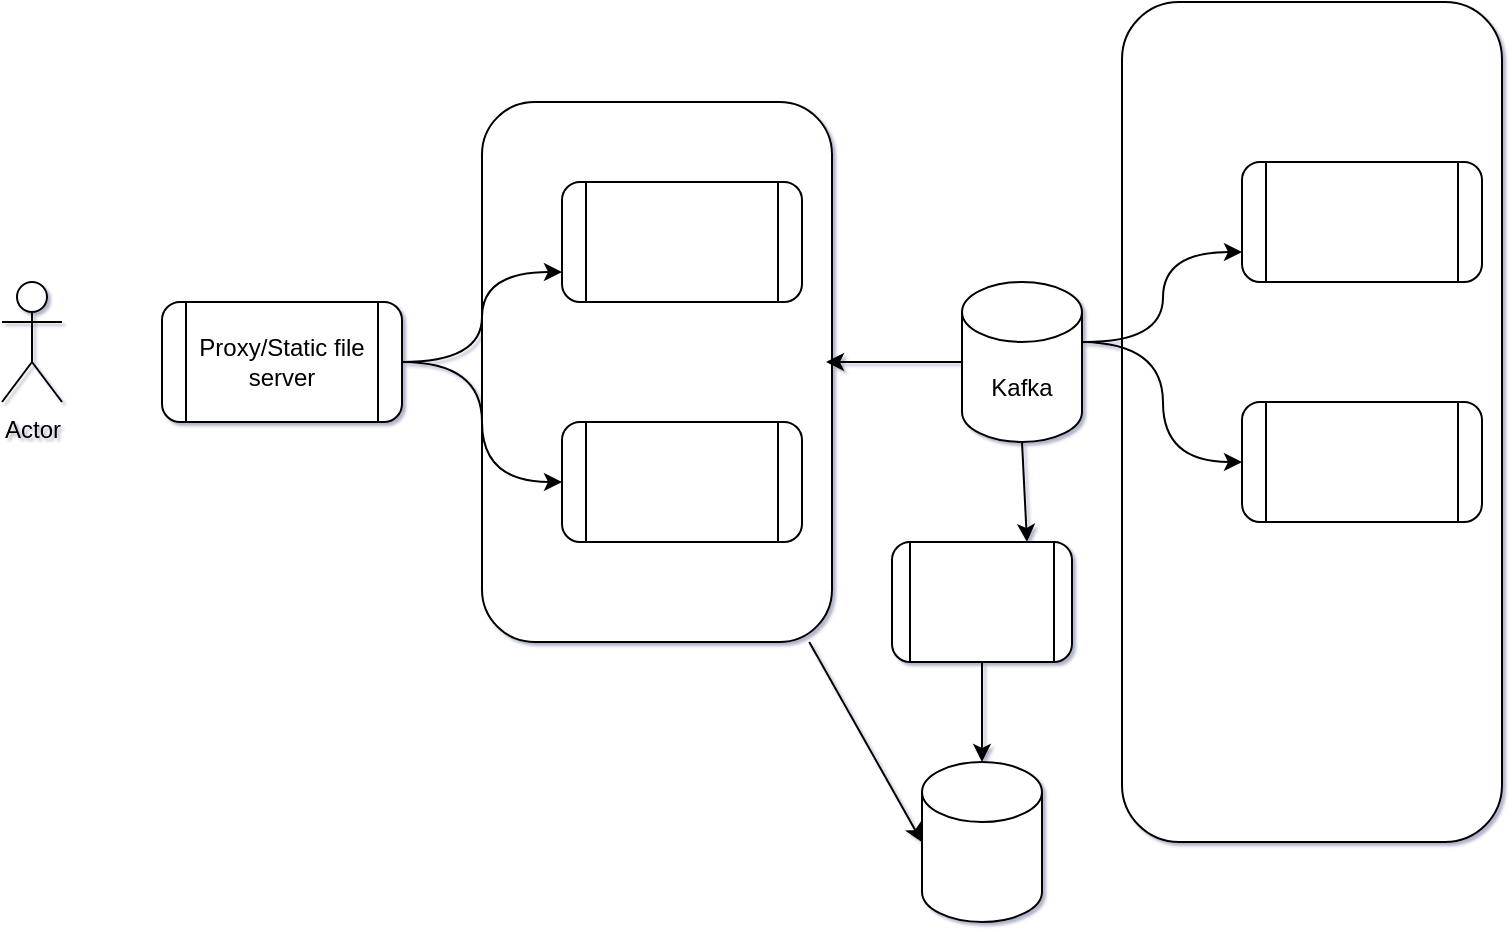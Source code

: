 <mxfile version="15.8.3" type="github"><diagram id="0zKXwxX7eysMA0fNYmT8" name="Page-1"><mxGraphModel dx="1038" dy="556" grid="1" gridSize="10" guides="1" tooltips="1" connect="1" arrows="1" fold="1" page="1" pageScale="1" pageWidth="827" pageHeight="1169" background="none" math="0" shadow="1"><root><mxCell id="0"/><mxCell id="1" parent="0"/><mxCell id="SyNOfY-zMiAGdf4hjpCS-17" style="edgeStyle=none;orthogonalLoop=1;jettySize=auto;html=1;entryX=0;entryY=0.5;entryDx=0;entryDy=0;entryPerimeter=0;curved=1;" parent="1" source="SyNOfY-zMiAGdf4hjpCS-7" target="SyNOfY-zMiAGdf4hjpCS-16" edge="1"><mxGeometry relative="1" as="geometry"><mxPoint x="520" y="510" as="targetPoint"/></mxGeometry></mxCell><mxCell id="SyNOfY-zMiAGdf4hjpCS-7" value="" style="whiteSpace=wrap;html=1;rounded=1;" parent="1" vertex="1"><mxGeometry x="320" y="130" width="175" height="270" as="geometry"/></mxCell><mxCell id="SyNOfY-zMiAGdf4hjpCS-1" value="Actor" style="shape=umlActor;verticalLabelPosition=bottom;verticalAlign=top;html=1;outlineConnect=0;rounded=1;" parent="1" vertex="1"><mxGeometry x="80" y="220" width="30" height="60" as="geometry"/></mxCell><mxCell id="SyNOfY-zMiAGdf4hjpCS-5" style="edgeStyle=orthogonalEdgeStyle;orthogonalLoop=1;jettySize=auto;html=1;entryX=0;entryY=0.75;entryDx=0;entryDy=0;exitX=1;exitY=0.5;exitDx=0;exitDy=0;curved=1;" parent="1" source="SyNOfY-zMiAGdf4hjpCS-2" target="SyNOfY-zMiAGdf4hjpCS-3" edge="1"><mxGeometry relative="1" as="geometry"/></mxCell><mxCell id="SyNOfY-zMiAGdf4hjpCS-6" style="edgeStyle=orthogonalEdgeStyle;orthogonalLoop=1;jettySize=auto;html=1;exitX=1;exitY=0.5;exitDx=0;exitDy=0;entryX=0;entryY=0.5;entryDx=0;entryDy=0;curved=1;" parent="1" source="SyNOfY-zMiAGdf4hjpCS-2" target="SyNOfY-zMiAGdf4hjpCS-4" edge="1"><mxGeometry relative="1" as="geometry"/></mxCell><mxCell id="SyNOfY-zMiAGdf4hjpCS-2" value="Proxy/Static file server" style="shape=process;whiteSpace=wrap;html=1;backgroundOutline=1;rounded=1;" parent="1" vertex="1"><mxGeometry x="160" y="230" width="120" height="60" as="geometry"/></mxCell><mxCell id="SyNOfY-zMiAGdf4hjpCS-3" value="" style="shape=process;whiteSpace=wrap;html=1;backgroundOutline=1;rounded=1;" parent="1" vertex="1"><mxGeometry x="360" y="170" width="120" height="60" as="geometry"/></mxCell><mxCell id="SyNOfY-zMiAGdf4hjpCS-4" value="" style="shape=process;whiteSpace=wrap;html=1;backgroundOutline=1;rounded=1;" parent="1" vertex="1"><mxGeometry x="360" y="290" width="120" height="60" as="geometry"/></mxCell><mxCell id="SyNOfY-zMiAGdf4hjpCS-15" value="" style="edgeStyle=none;orthogonalLoop=1;jettySize=auto;html=1;curved=1;" parent="1" source="SyNOfY-zMiAGdf4hjpCS-9" edge="1"><mxGeometry relative="1" as="geometry"><mxPoint x="492" y="260" as="targetPoint"/></mxGeometry></mxCell><mxCell id="SyNOfY-zMiAGdf4hjpCS-19" style="edgeStyle=none;orthogonalLoop=1;jettySize=auto;html=1;exitX=0.5;exitY=1;exitDx=0;exitDy=0;exitPerimeter=0;entryX=0.75;entryY=0;entryDx=0;entryDy=0;curved=1;" parent="1" source="SyNOfY-zMiAGdf4hjpCS-9" target="SyNOfY-zMiAGdf4hjpCS-18" edge="1"><mxGeometry relative="1" as="geometry"/></mxCell><mxCell id="SyNOfY-zMiAGdf4hjpCS-9" value="Kafka" style="shape=cylinder3;whiteSpace=wrap;html=1;boundedLbl=1;backgroundOutline=1;size=15;rounded=1;" parent="1" vertex="1"><mxGeometry x="560" y="220" width="60" height="80" as="geometry"/></mxCell><mxCell id="SyNOfY-zMiAGdf4hjpCS-10" value="" style="whiteSpace=wrap;html=1;rounded=1;" parent="1" vertex="1"><mxGeometry x="640" y="80" width="190" height="420" as="geometry"/></mxCell><mxCell id="SyNOfY-zMiAGdf4hjpCS-11" style="edgeStyle=orthogonalEdgeStyle;orthogonalLoop=1;jettySize=auto;html=1;entryX=0;entryY=0.75;entryDx=0;entryDy=0;exitX=1;exitY=0.5;exitDx=0;exitDy=0;curved=1;" parent="1" target="SyNOfY-zMiAGdf4hjpCS-13" edge="1"><mxGeometry relative="1" as="geometry"><mxPoint x="620" y="250" as="sourcePoint"/></mxGeometry></mxCell><mxCell id="SyNOfY-zMiAGdf4hjpCS-12" style="edgeStyle=orthogonalEdgeStyle;orthogonalLoop=1;jettySize=auto;html=1;exitX=1;exitY=0.5;exitDx=0;exitDy=0;entryX=0;entryY=0.5;entryDx=0;entryDy=0;curved=1;" parent="1" target="SyNOfY-zMiAGdf4hjpCS-14" edge="1"><mxGeometry relative="1" as="geometry"><mxPoint x="620" y="250" as="sourcePoint"/></mxGeometry></mxCell><mxCell id="SyNOfY-zMiAGdf4hjpCS-13" value="" style="shape=process;whiteSpace=wrap;html=1;backgroundOutline=1;rounded=1;" parent="1" vertex="1"><mxGeometry x="700" y="160" width="120" height="60" as="geometry"/></mxCell><mxCell id="SyNOfY-zMiAGdf4hjpCS-14" value="" style="shape=process;whiteSpace=wrap;html=1;backgroundOutline=1;rounded=1;" parent="1" vertex="1"><mxGeometry x="700" y="280" width="120" height="60" as="geometry"/></mxCell><mxCell id="SyNOfY-zMiAGdf4hjpCS-16" value="" style="shape=cylinder3;whiteSpace=wrap;html=1;boundedLbl=1;backgroundOutline=1;size=15;rounded=1;" parent="1" vertex="1"><mxGeometry x="540" y="460" width="60" height="80" as="geometry"/></mxCell><mxCell id="SyNOfY-zMiAGdf4hjpCS-20" style="edgeStyle=none;orthogonalLoop=1;jettySize=auto;html=1;exitX=0.5;exitY=1;exitDx=0;exitDy=0;entryX=0.5;entryY=0;entryDx=0;entryDy=0;entryPerimeter=0;curved=1;" parent="1" source="SyNOfY-zMiAGdf4hjpCS-18" target="SyNOfY-zMiAGdf4hjpCS-16" edge="1"><mxGeometry relative="1" as="geometry"/></mxCell><mxCell id="SyNOfY-zMiAGdf4hjpCS-18" value="" style="shape=process;whiteSpace=wrap;html=1;backgroundOutline=1;rounded=1;" parent="1" vertex="1"><mxGeometry x="525" y="350" width="90" height="60" as="geometry"/></mxCell></root></mxGraphModel></diagram></mxfile>